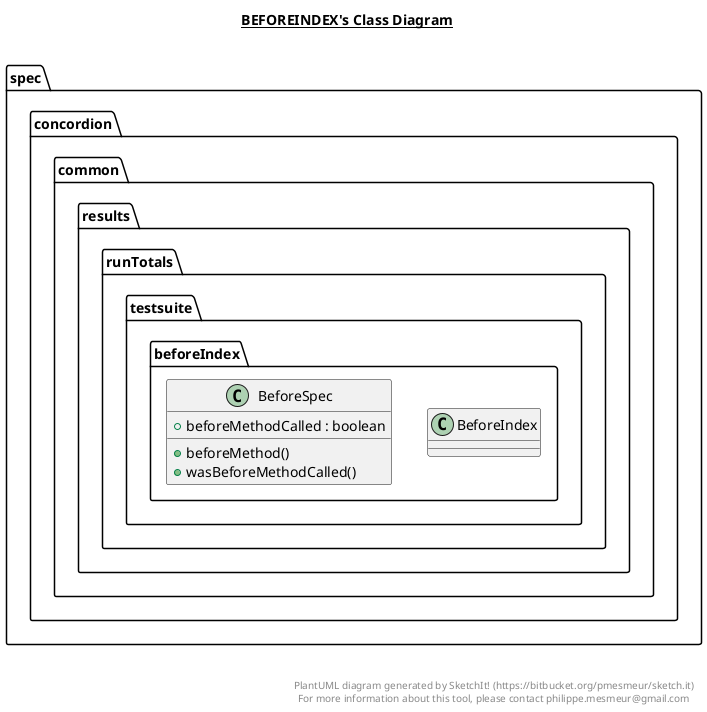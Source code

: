 @startuml

title __BEFOREINDEX's Class Diagram__\n

  package spec.concordion {
    package spec.concordion.common.results {
      package spec.concordion.common.results.runTotals {
        package spec.concordion.common.results.runTotals.testsuite {
          package spec.concordion.common.results.runTotals.testsuite.beforeIndex {
            class BeforeIndex {
            }
          }
        }
      }
    }
  }
  

  package spec.concordion {
    package spec.concordion.common.results {
      package spec.concordion.common.results.runTotals {
        package spec.concordion.common.results.runTotals.testsuite {
          package spec.concordion.common.results.runTotals.testsuite.beforeIndex {
            class BeforeSpec {
                + beforeMethodCalled : boolean
                + beforeMethod()
                + wasBeforeMethodCalled()
            }
          }
        }
      }
    }
  }
  



right footer


PlantUML diagram generated by SketchIt! (https://bitbucket.org/pmesmeur/sketch.it)
For more information about this tool, please contact philippe.mesmeur@gmail.com
endfooter

@enduml

